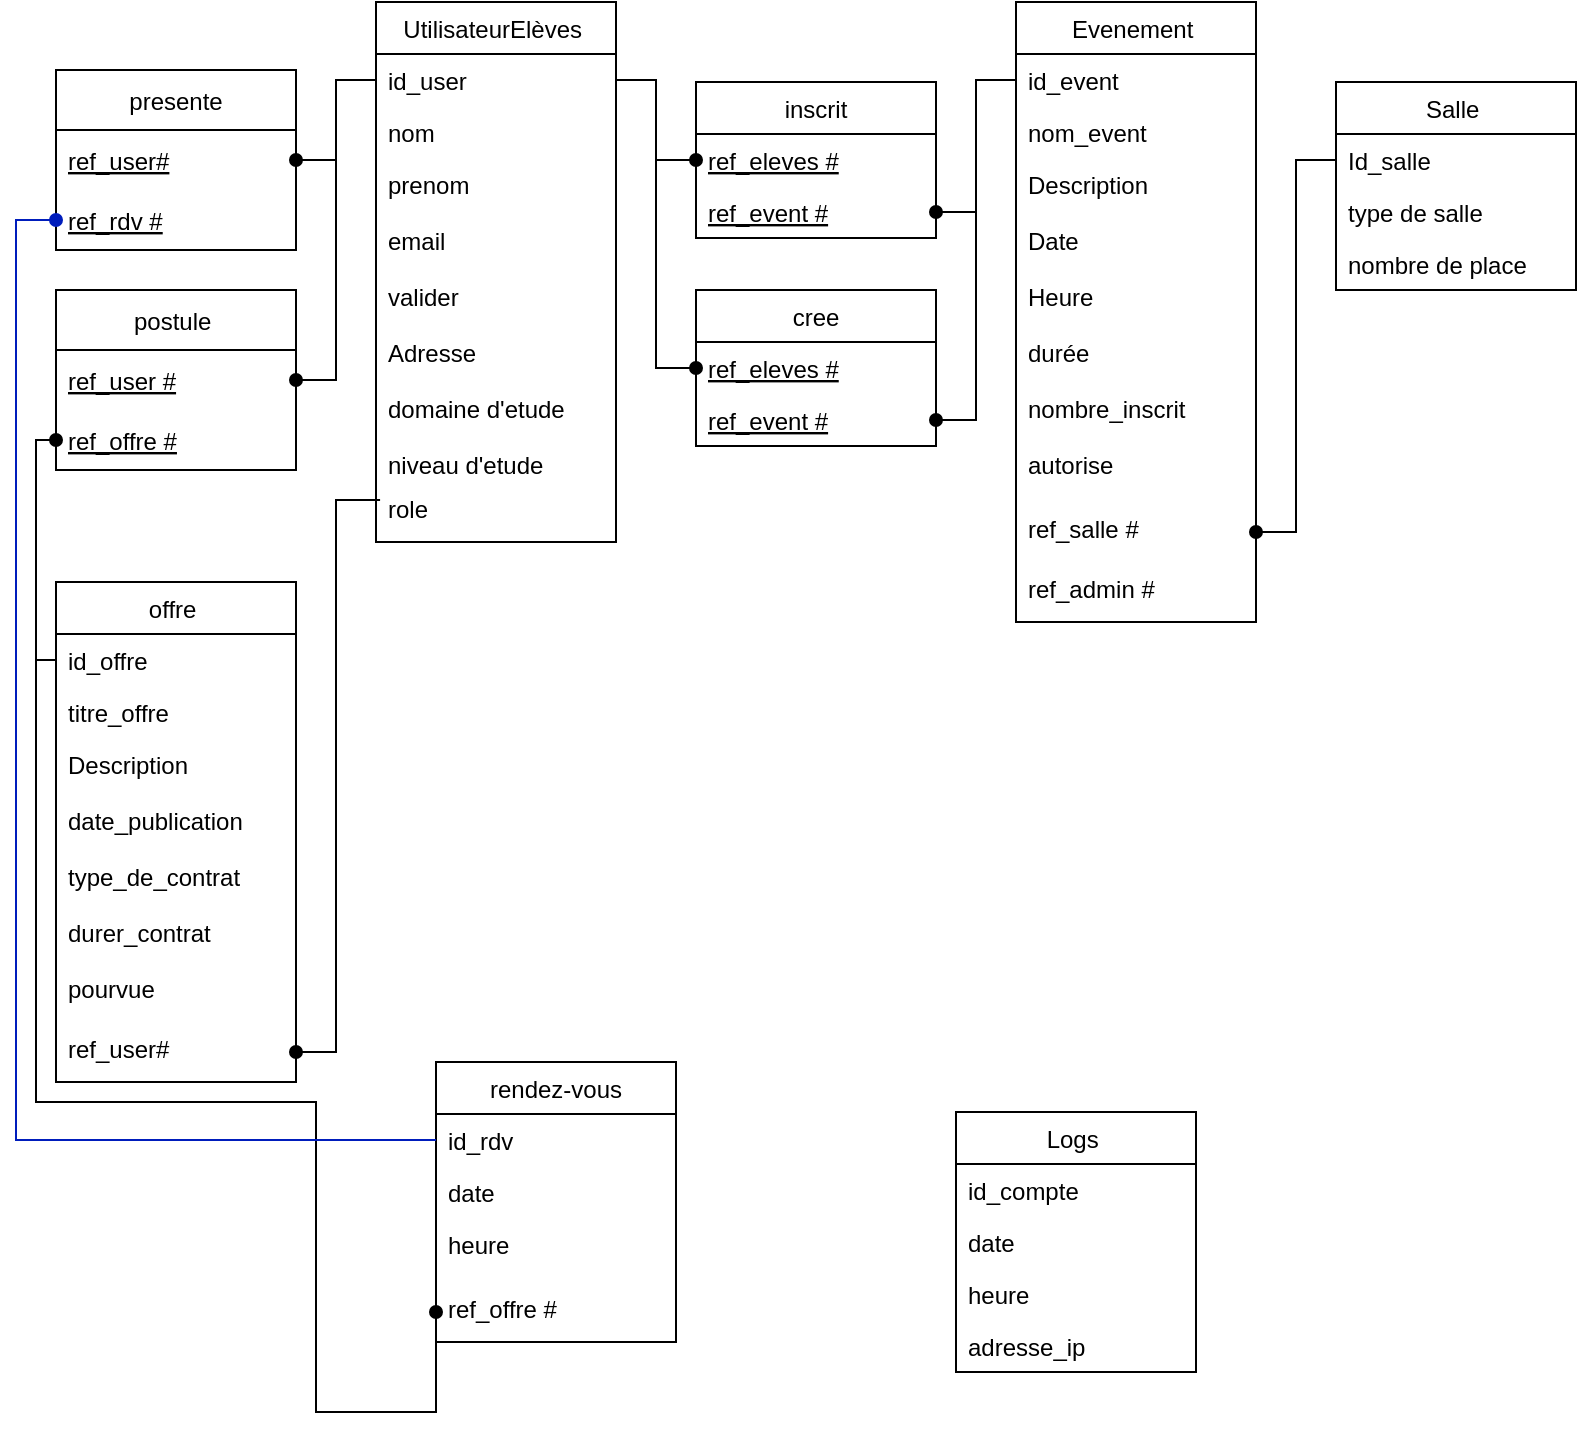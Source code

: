 <mxfile version="17.4.2" type="device"><diagram id="2naHUP0Jf4CGu1XOD5bx" name="Page-1"><mxGraphModel dx="1929" dy="865" grid="1" gridSize="10" guides="1" tooltips="1" connect="1" arrows="1" fold="1" page="1" pageScale="1" pageWidth="827" pageHeight="1169" math="0" shadow="0"><root><mxCell id="0"/><mxCell id="1" parent="0"/><mxCell id="uDMKsp8AjRwjAYGQzWfB-1" value="UtilisateurElèves " style="swimlane;fontStyle=0;childLayout=stackLayout;horizontal=1;startSize=26;fillColor=none;horizontalStack=0;resizeParent=1;resizeParentMax=0;resizeLast=0;collapsible=1;marginBottom=0;" parent="1" vertex="1"><mxGeometry x="-640" y="30" width="120" height="270" as="geometry"/></mxCell><mxCell id="uDMKsp8AjRwjAYGQzWfB-2" value="id_user" style="text;strokeColor=none;fillColor=none;align=left;verticalAlign=top;spacingLeft=4;spacingRight=4;overflow=hidden;rotatable=0;points=[[0,0.5],[1,0.5]];portConstraint=eastwest;" parent="uDMKsp8AjRwjAYGQzWfB-1" vertex="1"><mxGeometry y="26" width="120" height="26" as="geometry"/></mxCell><mxCell id="uDMKsp8AjRwjAYGQzWfB-3" value="nom&#10;" style="text;strokeColor=none;fillColor=none;align=left;verticalAlign=top;spacingLeft=4;spacingRight=4;overflow=hidden;rotatable=0;points=[[0,0.5],[1,0.5]];portConstraint=eastwest;" parent="uDMKsp8AjRwjAYGQzWfB-1" vertex="1"><mxGeometry y="52" width="120" height="26" as="geometry"/></mxCell><mxCell id="uDMKsp8AjRwjAYGQzWfB-4" value="prenom&#10;&#10;email &#10;&#10;valider &#10;&#10;Adresse &#10;&#10;domaine d'etude &#10;&#10;niveau d'etude " style="text;strokeColor=none;fillColor=none;align=left;verticalAlign=top;spacingLeft=4;spacingRight=4;overflow=hidden;rotatable=0;points=[[0,0.5],[1,0.5]];portConstraint=eastwest;" parent="uDMKsp8AjRwjAYGQzWfB-1" vertex="1"><mxGeometry y="78" width="120" height="162" as="geometry"/></mxCell><mxCell id="r367V5P4rf6iQ48ipHcj-1" value="role " style="text;strokeColor=none;fillColor=none;align=left;verticalAlign=top;spacingLeft=4;spacingRight=4;overflow=hidden;rotatable=0;points=[[0,0.5],[1,0.5]];portConstraint=eastwest;" parent="uDMKsp8AjRwjAYGQzWfB-1" vertex="1"><mxGeometry y="240" width="120" height="30" as="geometry"/></mxCell><mxCell id="uDMKsp8AjRwjAYGQzWfB-5" value="inscrit" style="swimlane;fontStyle=0;childLayout=stackLayout;horizontal=1;startSize=26;fillColor=none;horizontalStack=0;resizeParent=1;resizeParentMax=0;resizeLast=0;collapsible=1;marginBottom=0;" parent="1" vertex="1"><mxGeometry x="-480" y="70" width="120" height="78" as="geometry"/></mxCell><mxCell id="uDMKsp8AjRwjAYGQzWfB-6" value="ref_eleves #" style="text;strokeColor=none;fillColor=none;align=left;verticalAlign=top;spacingLeft=4;spacingRight=4;overflow=hidden;rotatable=0;points=[[0,0.5],[1,0.5]];portConstraint=eastwest;fontStyle=4" parent="uDMKsp8AjRwjAYGQzWfB-5" vertex="1"><mxGeometry y="26" width="120" height="26" as="geometry"/></mxCell><mxCell id="uDMKsp8AjRwjAYGQzWfB-7" value="ref_event #" style="text;strokeColor=none;fillColor=none;align=left;verticalAlign=top;spacingLeft=4;spacingRight=4;overflow=hidden;rotatable=0;points=[[0,0.5],[1,0.5]];portConstraint=eastwest;fontStyle=4" parent="uDMKsp8AjRwjAYGQzWfB-5" vertex="1"><mxGeometry y="52" width="120" height="26" as="geometry"/></mxCell><mxCell id="uDMKsp8AjRwjAYGQzWfB-9" value="Evenement " style="swimlane;fontStyle=0;childLayout=stackLayout;horizontal=1;startSize=26;fillColor=none;horizontalStack=0;resizeParent=1;resizeParentMax=0;resizeLast=0;collapsible=1;marginBottom=0;" parent="1" vertex="1"><mxGeometry x="-320" y="30" width="120" height="310" as="geometry"/></mxCell><mxCell id="uDMKsp8AjRwjAYGQzWfB-10" value="id_event " style="text;strokeColor=none;fillColor=none;align=left;verticalAlign=top;spacingLeft=4;spacingRight=4;overflow=hidden;rotatable=0;points=[[0,0.5],[1,0.5]];portConstraint=eastwest;" parent="uDMKsp8AjRwjAYGQzWfB-9" vertex="1"><mxGeometry y="26" width="120" height="26" as="geometry"/></mxCell><mxCell id="uDMKsp8AjRwjAYGQzWfB-11" value="nom_event" style="text;strokeColor=none;fillColor=none;align=left;verticalAlign=top;spacingLeft=4;spacingRight=4;overflow=hidden;rotatable=0;points=[[0,0.5],[1,0.5]];portConstraint=eastwest;" parent="uDMKsp8AjRwjAYGQzWfB-9" vertex="1"><mxGeometry y="52" width="120" height="26" as="geometry"/></mxCell><mxCell id="uDMKsp8AjRwjAYGQzWfB-12" value="Description&#10;&#10;Date &#10;&#10;Heure &#10;&#10;durée &#10;&#10;nombre_inscrit &#10;&#10;autorise " style="text;strokeColor=none;fillColor=none;align=left;verticalAlign=top;spacingLeft=4;spacingRight=4;overflow=hidden;rotatable=0;points=[[0,0.5],[1,0.5]];portConstraint=eastwest;" parent="uDMKsp8AjRwjAYGQzWfB-9" vertex="1"><mxGeometry y="78" width="120" height="172" as="geometry"/></mxCell><mxCell id="uDMKsp8AjRwjAYGQzWfB-27" value="ref_salle #" style="text;strokeColor=none;fillColor=none;align=left;verticalAlign=top;spacingLeft=4;spacingRight=4;overflow=hidden;rotatable=0;points=[[0,0.5],[1,0.5]];portConstraint=eastwest;" parent="uDMKsp8AjRwjAYGQzWfB-9" vertex="1"><mxGeometry y="250" width="120" height="30" as="geometry"/></mxCell><mxCell id="0Kl0KZCjWH0iGxKPfMm2-67" value="ref_admin #" style="text;strokeColor=none;fillColor=none;align=left;verticalAlign=top;spacingLeft=4;spacingRight=4;overflow=hidden;rotatable=0;points=[[0,0.5],[1,0.5]];portConstraint=eastwest;" parent="uDMKsp8AjRwjAYGQzWfB-9" vertex="1"><mxGeometry y="280" width="120" height="30" as="geometry"/></mxCell><mxCell id="uDMKsp8AjRwjAYGQzWfB-14" value="" style="edgeStyle=orthogonalEdgeStyle;rounded=0;orthogonalLoop=1;jettySize=auto;html=1;endArrow=oval;endFill=1;entryX=1;entryY=0.5;entryDx=0;entryDy=0;" parent="1" source="uDMKsp8AjRwjAYGQzWfB-10" target="uDMKsp8AjRwjAYGQzWfB-7" edge="1"><mxGeometry relative="1" as="geometry"/></mxCell><mxCell id="uDMKsp8AjRwjAYGQzWfB-15" value="" style="edgeStyle=orthogonalEdgeStyle;rounded=0;orthogonalLoop=1;jettySize=auto;html=1;endArrow=oval;endFill=1;entryX=0;entryY=0.5;entryDx=0;entryDy=0;" parent="1" source="uDMKsp8AjRwjAYGQzWfB-2" target="uDMKsp8AjRwjAYGQzWfB-17" edge="1"><mxGeometry relative="1" as="geometry"/></mxCell><mxCell id="uDMKsp8AjRwjAYGQzWfB-16" value="cree" style="swimlane;fontStyle=0;childLayout=stackLayout;horizontal=1;startSize=26;fillColor=none;horizontalStack=0;resizeParent=1;resizeParentMax=0;resizeLast=0;collapsible=1;marginBottom=0;" parent="1" vertex="1"><mxGeometry x="-480" y="174" width="120" height="78" as="geometry"/></mxCell><mxCell id="uDMKsp8AjRwjAYGQzWfB-17" value="ref_eleves #" style="text;strokeColor=none;fillColor=none;align=left;verticalAlign=top;spacingLeft=4;spacingRight=4;overflow=hidden;rotatable=0;points=[[0,0.5],[1,0.5]];portConstraint=eastwest;fontStyle=4" parent="uDMKsp8AjRwjAYGQzWfB-16" vertex="1"><mxGeometry y="26" width="120" height="26" as="geometry"/></mxCell><mxCell id="uDMKsp8AjRwjAYGQzWfB-18" value="ref_event #" style="text;strokeColor=none;fillColor=none;align=left;verticalAlign=top;spacingLeft=4;spacingRight=4;overflow=hidden;rotatable=0;points=[[0,0.5],[1,0.5]];portConstraint=eastwest;fontStyle=4" parent="uDMKsp8AjRwjAYGQzWfB-16" vertex="1"><mxGeometry y="52" width="120" height="26" as="geometry"/></mxCell><mxCell id="uDMKsp8AjRwjAYGQzWfB-19" value="" style="edgeStyle=orthogonalEdgeStyle;rounded=0;orthogonalLoop=1;jettySize=auto;html=1;endArrow=oval;endFill=1;" parent="1" source="uDMKsp8AjRwjAYGQzWfB-2" target="0Kl0KZCjWH0iGxKPfMm2-37" edge="1"><mxGeometry relative="1" as="geometry"/></mxCell><mxCell id="uDMKsp8AjRwjAYGQzWfB-21" value="Salle " style="swimlane;fontStyle=0;childLayout=stackLayout;horizontal=1;startSize=26;fillColor=none;horizontalStack=0;resizeParent=1;resizeParentMax=0;resizeLast=0;collapsible=1;marginBottom=0;" parent="1" vertex="1"><mxGeometry x="-160" y="70" width="120" height="104" as="geometry"/></mxCell><mxCell id="uDMKsp8AjRwjAYGQzWfB-22" value="Id_salle " style="text;strokeColor=none;fillColor=none;align=left;verticalAlign=top;spacingLeft=4;spacingRight=4;overflow=hidden;rotatable=0;points=[[0,0.5],[1,0.5]];portConstraint=eastwest;" parent="uDMKsp8AjRwjAYGQzWfB-21" vertex="1"><mxGeometry y="26" width="120" height="26" as="geometry"/></mxCell><mxCell id="uDMKsp8AjRwjAYGQzWfB-23" value="type de salle " style="text;strokeColor=none;fillColor=none;align=left;verticalAlign=top;spacingLeft=4;spacingRight=4;overflow=hidden;rotatable=0;points=[[0,0.5],[1,0.5]];portConstraint=eastwest;" parent="uDMKsp8AjRwjAYGQzWfB-21" vertex="1"><mxGeometry y="52" width="120" height="26" as="geometry"/></mxCell><mxCell id="uDMKsp8AjRwjAYGQzWfB-24" value="nombre de place " style="text;strokeColor=none;fillColor=none;align=left;verticalAlign=top;spacingLeft=4;spacingRight=4;overflow=hidden;rotatable=0;points=[[0,0.5],[1,0.5]];portConstraint=eastwest;" parent="uDMKsp8AjRwjAYGQzWfB-21" vertex="1"><mxGeometry y="78" width="120" height="26" as="geometry"/></mxCell><mxCell id="uDMKsp8AjRwjAYGQzWfB-31" style="edgeStyle=orthogonalEdgeStyle;rounded=0;orthogonalLoop=1;jettySize=auto;html=1;exitX=0;exitY=0.5;exitDx=0;exitDy=0;endArrow=oval;endFill=1;" parent="1" source="uDMKsp8AjRwjAYGQzWfB-22" target="uDMKsp8AjRwjAYGQzWfB-27" edge="1"><mxGeometry relative="1" as="geometry"/></mxCell><mxCell id="0Kl0KZCjWH0iGxKPfMm2-17" value="" style="edgeStyle=orthogonalEdgeStyle;rounded=0;orthogonalLoop=1;jettySize=auto;html=1;startArrow=none;startFill=0;endArrow=oval;endFill=1;entryX=1;entryY=0.5;entryDx=0;entryDy=0;" parent="1" source="uDMKsp8AjRwjAYGQzWfB-10" target="uDMKsp8AjRwjAYGQzWfB-18" edge="1"><mxGeometry relative="1" as="geometry"/></mxCell><mxCell id="0Kl0KZCjWH0iGxKPfMm2-18" value="offre " style="swimlane;fontStyle=0;childLayout=stackLayout;horizontal=1;startSize=26;fillColor=none;horizontalStack=0;resizeParent=1;resizeParentMax=0;resizeLast=0;collapsible=1;marginBottom=0;" parent="1" vertex="1"><mxGeometry x="-800" y="320" width="120" height="250" as="geometry"/></mxCell><mxCell id="0Kl0KZCjWH0iGxKPfMm2-19" value="id_offre " style="text;strokeColor=none;fillColor=none;align=left;verticalAlign=top;spacingLeft=4;spacingRight=4;overflow=hidden;rotatable=0;points=[[0,0.5],[1,0.5]];portConstraint=eastwest;" parent="0Kl0KZCjWH0iGxKPfMm2-18" vertex="1"><mxGeometry y="26" width="120" height="26" as="geometry"/></mxCell><mxCell id="0Kl0KZCjWH0iGxKPfMm2-20" value="titre_offre " style="text;strokeColor=none;fillColor=none;align=left;verticalAlign=top;spacingLeft=4;spacingRight=4;overflow=hidden;rotatable=0;points=[[0,0.5],[1,0.5]];portConstraint=eastwest;" parent="0Kl0KZCjWH0iGxKPfMm2-18" vertex="1"><mxGeometry y="52" width="120" height="26" as="geometry"/></mxCell><mxCell id="0Kl0KZCjWH0iGxKPfMm2-21" value="Description&#10;&#10;date_publication &#10;&#10;type_de_contrat&#10;&#10;durer_contrat&#10;&#10;pourvue " style="text;strokeColor=none;fillColor=none;align=left;verticalAlign=top;spacingLeft=4;spacingRight=4;overflow=hidden;rotatable=0;points=[[0,0.5],[1,0.5]];portConstraint=eastwest;" parent="0Kl0KZCjWH0iGxKPfMm2-18" vertex="1"><mxGeometry y="78" width="120" height="142" as="geometry"/></mxCell><mxCell id="0Kl0KZCjWH0iGxKPfMm2-22" value="ref_user#" style="text;strokeColor=none;fillColor=none;align=left;verticalAlign=top;spacingLeft=4;spacingRight=4;overflow=hidden;rotatable=0;points=[[0,0.5],[1,0.5]];portConstraint=eastwest;" parent="0Kl0KZCjWH0iGxKPfMm2-18" vertex="1"><mxGeometry y="220" width="120" height="30" as="geometry"/></mxCell><mxCell id="0Kl0KZCjWH0iGxKPfMm2-34" value="" style="edgeStyle=orthogonalEdgeStyle;rounded=0;orthogonalLoop=1;jettySize=auto;html=1;startArrow=none;startFill=0;endArrow=oval;endFill=1;entryX=1;entryY=0.5;entryDx=0;entryDy=0;exitX=0.017;exitY=0.3;exitDx=0;exitDy=0;exitPerimeter=0;" parent="1" source="r367V5P4rf6iQ48ipHcj-1" target="0Kl0KZCjWH0iGxKPfMm2-22" edge="1"><mxGeometry relative="1" as="geometry"><mxPoint x="-640" y="359" as="sourcePoint"/></mxGeometry></mxCell><mxCell id="0Kl0KZCjWH0iGxKPfMm2-36" value="postule " style="swimlane;fontStyle=0;childLayout=stackLayout;horizontal=1;startSize=30;horizontalStack=0;resizeParent=1;resizeParentMax=0;resizeLast=0;collapsible=1;marginBottom=0;" parent="1" vertex="1"><mxGeometry x="-800" y="174" width="120" height="90" as="geometry"/></mxCell><mxCell id="0Kl0KZCjWH0iGxKPfMm2-37" value="ref_user #" style="text;strokeColor=none;fillColor=none;align=left;verticalAlign=middle;spacingLeft=4;spacingRight=4;overflow=hidden;points=[[0,0.5],[1,0.5]];portConstraint=eastwest;rotatable=0;fontStyle=4" parent="0Kl0KZCjWH0iGxKPfMm2-36" vertex="1"><mxGeometry y="30" width="120" height="30" as="geometry"/></mxCell><mxCell id="0Kl0KZCjWH0iGxKPfMm2-46" value="ref_offre #" style="text;strokeColor=none;fillColor=none;align=left;verticalAlign=middle;spacingLeft=4;spacingRight=4;overflow=hidden;points=[[0,0.5],[1,0.5]];portConstraint=eastwest;rotatable=0;fontStyle=4" parent="0Kl0KZCjWH0iGxKPfMm2-36" vertex="1"><mxGeometry y="60" width="120" height="30" as="geometry"/></mxCell><mxCell id="0Kl0KZCjWH0iGxKPfMm2-43" value="" style="edgeStyle=orthogonalEdgeStyle;rounded=0;orthogonalLoop=1;jettySize=auto;html=1;startArrow=none;startFill=0;endArrow=oval;endFill=1;" parent="1" source="uDMKsp8AjRwjAYGQzWfB-2" target="uDMKsp8AjRwjAYGQzWfB-6" edge="1"><mxGeometry relative="1" as="geometry"/></mxCell><mxCell id="0Kl0KZCjWH0iGxKPfMm2-48" value="" style="edgeStyle=orthogonalEdgeStyle;rounded=0;orthogonalLoop=1;jettySize=auto;html=1;startArrow=none;startFill=0;endArrow=oval;endFill=1;entryX=0;entryY=0.5;entryDx=0;entryDy=0;" parent="1" source="0Kl0KZCjWH0iGxKPfMm2-19" target="0Kl0KZCjWH0iGxKPfMm2-46" edge="1"><mxGeometry relative="1" as="geometry"><Array as="points"><mxPoint x="-810" y="359"/><mxPoint x="-810" y="249"/></Array></mxGeometry></mxCell><mxCell id="0Kl0KZCjWH0iGxKPfMm2-49" value="rendez-vous" style="swimlane;fontStyle=0;childLayout=stackLayout;horizontal=1;startSize=26;fillColor=none;horizontalStack=0;resizeParent=1;resizeParentMax=0;resizeLast=0;collapsible=1;marginBottom=0;" parent="1" vertex="1"><mxGeometry x="-610" y="560" width="120" height="140" as="geometry"/></mxCell><mxCell id="0Kl0KZCjWH0iGxKPfMm2-50" value="id_rdv" style="text;strokeColor=none;fillColor=none;align=left;verticalAlign=top;spacingLeft=4;spacingRight=4;overflow=hidden;rotatable=0;points=[[0,0.5],[1,0.5]];portConstraint=eastwest;" parent="0Kl0KZCjWH0iGxKPfMm2-49" vertex="1"><mxGeometry y="26" width="120" height="26" as="geometry"/></mxCell><mxCell id="0Kl0KZCjWH0iGxKPfMm2-51" value="date" style="text;strokeColor=none;fillColor=none;align=left;verticalAlign=top;spacingLeft=4;spacingRight=4;overflow=hidden;rotatable=0;points=[[0,0.5],[1,0.5]];portConstraint=eastwest;" parent="0Kl0KZCjWH0iGxKPfMm2-49" vertex="1"><mxGeometry y="52" width="120" height="26" as="geometry"/></mxCell><mxCell id="0Kl0KZCjWH0iGxKPfMm2-52" value="heure &#10;&#10;" style="text;strokeColor=none;fillColor=none;align=left;verticalAlign=top;spacingLeft=4;spacingRight=4;overflow=hidden;rotatable=0;points=[[0,0.5],[1,0.5]];portConstraint=eastwest;" parent="0Kl0KZCjWH0iGxKPfMm2-49" vertex="1"><mxGeometry y="78" width="120" height="32" as="geometry"/></mxCell><mxCell id="0Kl0KZCjWH0iGxKPfMm2-53" value="ref_offre #" style="text;strokeColor=none;fillColor=none;align=left;verticalAlign=top;spacingLeft=4;spacingRight=4;overflow=hidden;rotatable=0;points=[[0,0.5],[1,0.5]];portConstraint=eastwest;" parent="0Kl0KZCjWH0iGxKPfMm2-49" vertex="1"><mxGeometry y="110" width="120" height="30" as="geometry"/></mxCell><mxCell id="0Kl0KZCjWH0iGxKPfMm2-55" value="" style="edgeStyle=orthogonalEdgeStyle;rounded=0;orthogonalLoop=1;jettySize=auto;html=1;startArrow=none;startFill=0;endArrow=oval;endFill=1;entryX=0;entryY=0.5;entryDx=0;entryDy=0;" parent="1" source="0Kl0KZCjWH0iGxKPfMm2-19" target="0Kl0KZCjWH0iGxKPfMm2-53" edge="1"><mxGeometry relative="1" as="geometry"><mxPoint x="-820" y="630" as="targetPoint"/><Array as="points"><mxPoint x="-810" y="359"/><mxPoint x="-810" y="580"/><mxPoint x="-670" y="580"/><mxPoint x="-670" y="735"/></Array></mxGeometry></mxCell><mxCell id="0Kl0KZCjWH0iGxKPfMm2-56" value="presente" style="swimlane;fontStyle=0;childLayout=stackLayout;horizontal=1;startSize=30;horizontalStack=0;resizeParent=1;resizeParentMax=0;resizeLast=0;collapsible=1;marginBottom=0;" parent="1" vertex="1"><mxGeometry x="-800" y="64" width="120" height="90" as="geometry"/></mxCell><mxCell id="0Kl0KZCjWH0iGxKPfMm2-57" value="ref_user#" style="text;strokeColor=none;fillColor=none;align=left;verticalAlign=middle;spacingLeft=4;spacingRight=4;overflow=hidden;points=[[0,0.5],[1,0.5]];portConstraint=eastwest;rotatable=0;fontStyle=4" parent="0Kl0KZCjWH0iGxKPfMm2-56" vertex="1"><mxGeometry y="30" width="120" height="30" as="geometry"/></mxCell><mxCell id="0Kl0KZCjWH0iGxKPfMm2-58" value="ref_rdv #" style="text;strokeColor=none;fillColor=none;align=left;verticalAlign=middle;spacingLeft=4;spacingRight=4;overflow=hidden;points=[[0,0.5],[1,0.5]];portConstraint=eastwest;rotatable=0;fontStyle=4" parent="0Kl0KZCjWH0iGxKPfMm2-56" vertex="1"><mxGeometry y="60" width="120" height="30" as="geometry"/></mxCell><mxCell id="0Kl0KZCjWH0iGxKPfMm2-59" value="" style="edgeStyle=orthogonalEdgeStyle;rounded=0;orthogonalLoop=1;jettySize=auto;html=1;startArrow=none;startFill=0;endArrow=oval;endFill=1;" parent="1" source="uDMKsp8AjRwjAYGQzWfB-2" target="0Kl0KZCjWH0iGxKPfMm2-57" edge="1"><mxGeometry relative="1" as="geometry"/></mxCell><mxCell id="0Kl0KZCjWH0iGxKPfMm2-62" value="" style="edgeStyle=orthogonalEdgeStyle;rounded=0;orthogonalLoop=1;jettySize=auto;html=1;startArrow=none;startFill=0;endArrow=oval;endFill=1;entryX=0;entryY=0.5;entryDx=0;entryDy=0;fillColor=#0050ef;strokeColor=#001DBC;" parent="1" source="0Kl0KZCjWH0iGxKPfMm2-50" target="0Kl0KZCjWH0iGxKPfMm2-58" edge="1"><mxGeometry relative="1" as="geometry"/></mxCell><mxCell id="r367V5P4rf6iQ48ipHcj-7" value="Logs " style="swimlane;fontStyle=0;childLayout=stackLayout;horizontal=1;startSize=26;fillColor=none;horizontalStack=0;resizeParent=1;resizeParentMax=0;resizeLast=0;collapsible=1;marginBottom=0;" parent="1" vertex="1"><mxGeometry x="-350" y="585" width="120" height="130" as="geometry"/></mxCell><mxCell id="r367V5P4rf6iQ48ipHcj-8" value="id_compte" style="text;strokeColor=none;fillColor=none;align=left;verticalAlign=top;spacingLeft=4;spacingRight=4;overflow=hidden;rotatable=0;points=[[0,0.5],[1,0.5]];portConstraint=eastwest;" parent="r367V5P4rf6iQ48ipHcj-7" vertex="1"><mxGeometry y="26" width="120" height="26" as="geometry"/></mxCell><mxCell id="r367V5P4rf6iQ48ipHcj-9" value="date " style="text;strokeColor=none;fillColor=none;align=left;verticalAlign=top;spacingLeft=4;spacingRight=4;overflow=hidden;rotatable=0;points=[[0,0.5],[1,0.5]];portConstraint=eastwest;" parent="r367V5P4rf6iQ48ipHcj-7" vertex="1"><mxGeometry y="52" width="120" height="26" as="geometry"/></mxCell><mxCell id="r367V5P4rf6iQ48ipHcj-10" value="heure " style="text;strokeColor=none;fillColor=none;align=left;verticalAlign=top;spacingLeft=4;spacingRight=4;overflow=hidden;rotatable=0;points=[[0,0.5],[1,0.5]];portConstraint=eastwest;" parent="r367V5P4rf6iQ48ipHcj-7" vertex="1"><mxGeometry y="78" width="120" height="26" as="geometry"/></mxCell><mxCell id="i0L20SIGQqLA-Nk1rgH1-1" value="adresse_ip&#10;" style="text;strokeColor=none;fillColor=none;align=left;verticalAlign=top;spacingLeft=4;spacingRight=4;overflow=hidden;rotatable=0;points=[[0,0.5],[1,0.5]];portConstraint=eastwest;" parent="r367V5P4rf6iQ48ipHcj-7" vertex="1"><mxGeometry y="104" width="120" height="26" as="geometry"/></mxCell></root></mxGraphModel></diagram></mxfile>